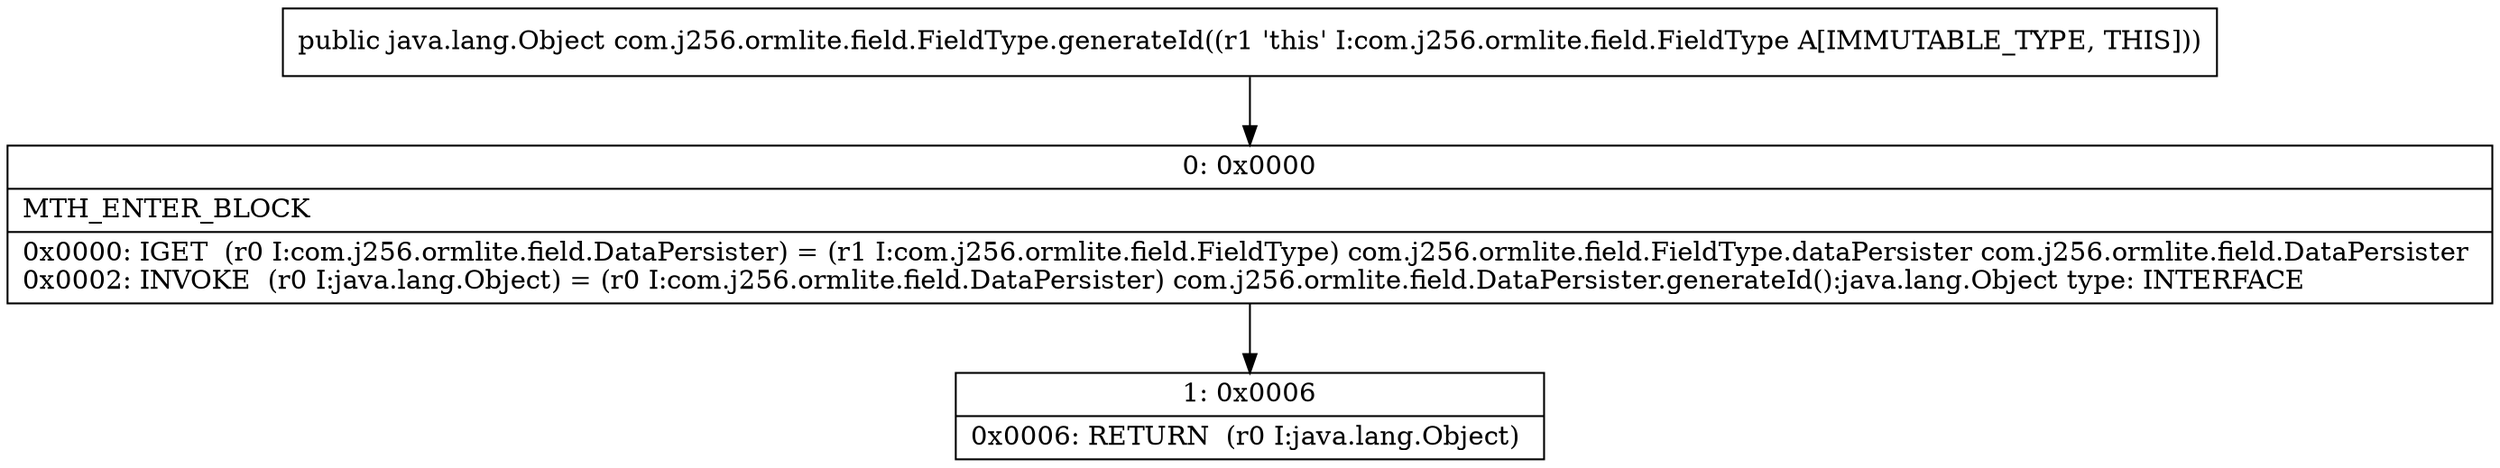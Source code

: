 digraph "CFG forcom.j256.ormlite.field.FieldType.generateId()Ljava\/lang\/Object;" {
Node_0 [shape=record,label="{0\:\ 0x0000|MTH_ENTER_BLOCK\l|0x0000: IGET  (r0 I:com.j256.ormlite.field.DataPersister) = (r1 I:com.j256.ormlite.field.FieldType) com.j256.ormlite.field.FieldType.dataPersister com.j256.ormlite.field.DataPersister \l0x0002: INVOKE  (r0 I:java.lang.Object) = (r0 I:com.j256.ormlite.field.DataPersister) com.j256.ormlite.field.DataPersister.generateId():java.lang.Object type: INTERFACE \l}"];
Node_1 [shape=record,label="{1\:\ 0x0006|0x0006: RETURN  (r0 I:java.lang.Object) \l}"];
MethodNode[shape=record,label="{public java.lang.Object com.j256.ormlite.field.FieldType.generateId((r1 'this' I:com.j256.ormlite.field.FieldType A[IMMUTABLE_TYPE, THIS])) }"];
MethodNode -> Node_0;
Node_0 -> Node_1;
}

